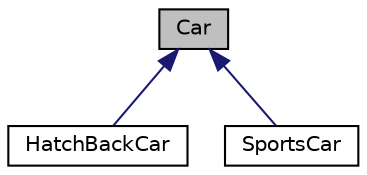digraph "Car"
{
 // LATEX_PDF_SIZE
  edge [fontname="Helvetica",fontsize="10",labelfontname="Helvetica",labelfontsize="10"];
  node [fontname="Helvetica",fontsize="10",shape=record];
  Node1 [label="Car",height=0.2,width=0.4,color="black", fillcolor="grey75", style="filled", fontcolor="black",tooltip=" "];
  Node1 -> Node2 [dir="back",color="midnightblue",fontsize="10",style="solid",fontname="Helvetica"];
  Node2 [label="HatchBackCar",height=0.2,width=0.4,color="black", fillcolor="white", style="filled",URL="$classHatchBackCar.html",tooltip=" "];
  Node1 -> Node3 [dir="back",color="midnightblue",fontsize="10",style="solid",fontname="Helvetica"];
  Node3 [label="SportsCar",height=0.2,width=0.4,color="black", fillcolor="white", style="filled",URL="$classSportsCar.html",tooltip=" "];
}
